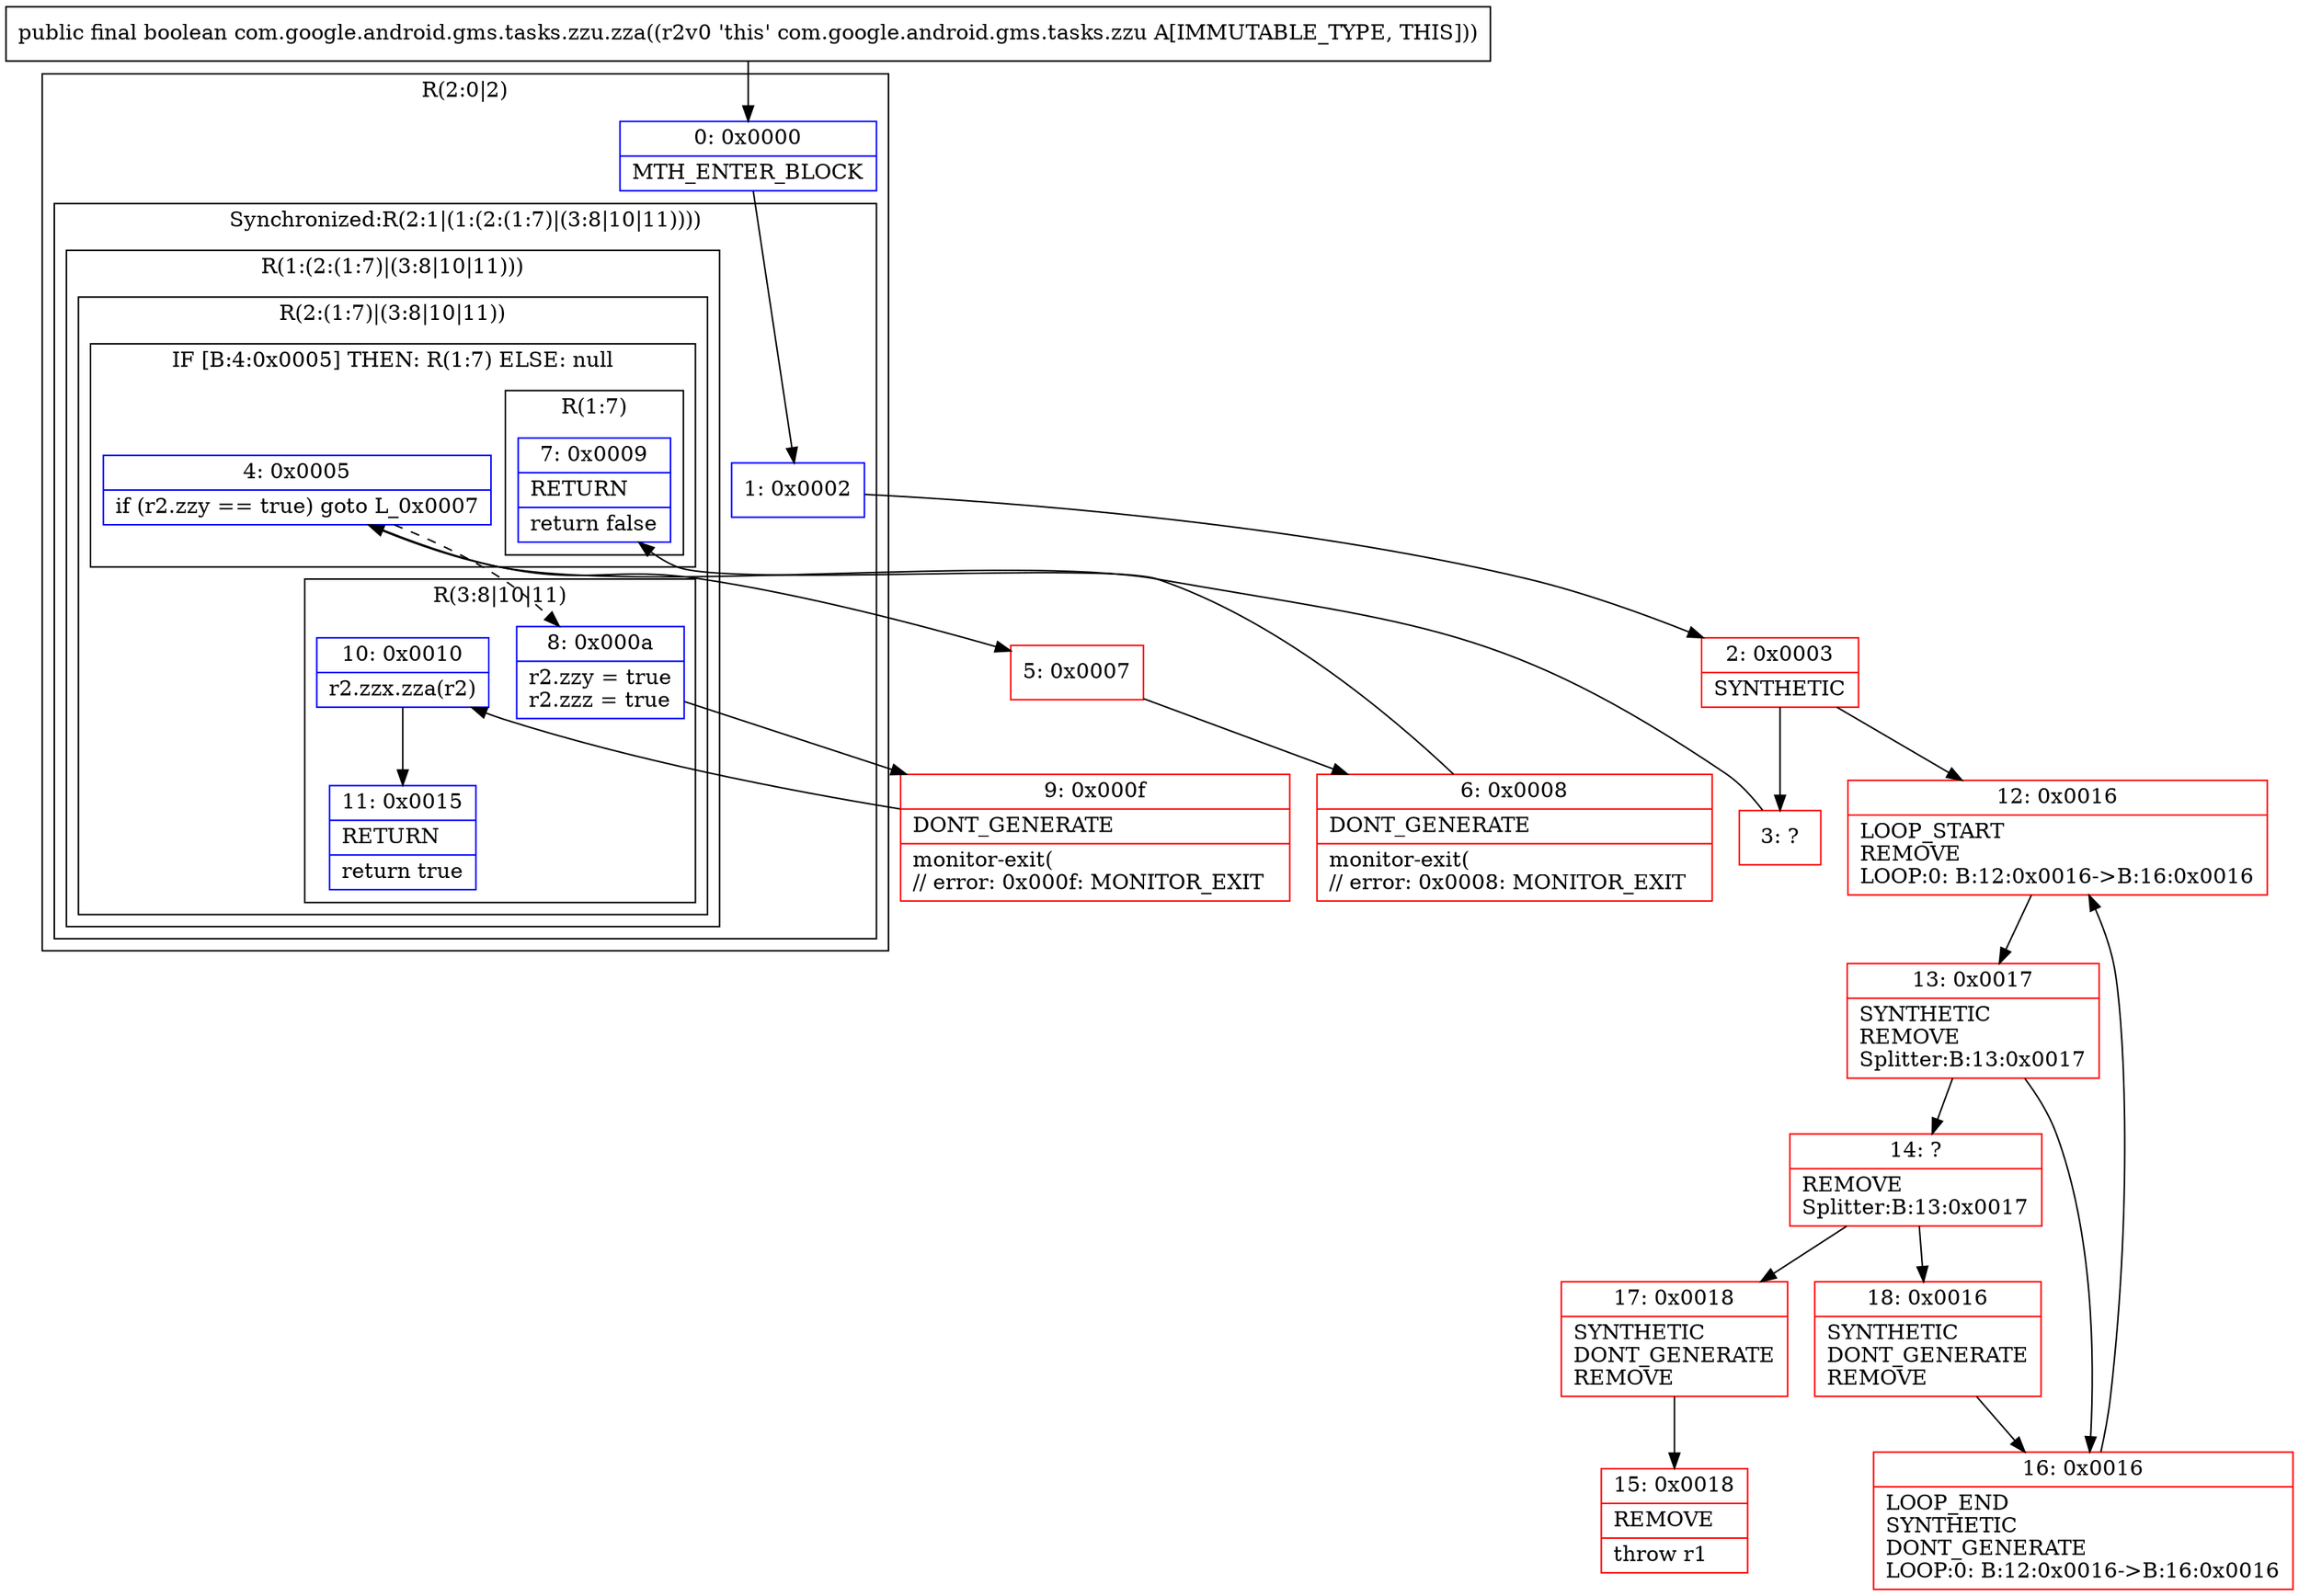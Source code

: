 digraph "CFG forcom.google.android.gms.tasks.zzu.zza()Z" {
subgraph cluster_Region_1708283528 {
label = "R(2:0|2)";
node [shape=record,color=blue];
Node_0 [shape=record,label="{0\:\ 0x0000|MTH_ENTER_BLOCK\l}"];
subgraph cluster_SynchronizedRegion_307602617 {
label = "Synchronized:R(2:1|(1:(2:(1:7)|(3:8|10|11))))";
node [shape=record,color=blue];
Node_1 [shape=record,label="{1\:\ 0x0002}"];
subgraph cluster_Region_564637297 {
label = "R(1:(2:(1:7)|(3:8|10|11)))";
node [shape=record,color=blue];
subgraph cluster_Region_65940446 {
label = "R(2:(1:7)|(3:8|10|11))";
node [shape=record,color=blue];
subgraph cluster_IfRegion_1954503485 {
label = "IF [B:4:0x0005] THEN: R(1:7) ELSE: null";
node [shape=record,color=blue];
Node_4 [shape=record,label="{4\:\ 0x0005|if (r2.zzy == true) goto L_0x0007\l}"];
subgraph cluster_Region_1269848423 {
label = "R(1:7)";
node [shape=record,color=blue];
Node_7 [shape=record,label="{7\:\ 0x0009|RETURN\l|return false\l}"];
}
}
subgraph cluster_Region_1467523654 {
label = "R(3:8|10|11)";
node [shape=record,color=blue];
Node_8 [shape=record,label="{8\:\ 0x000a|r2.zzy = true\lr2.zzz = true\l}"];
Node_10 [shape=record,label="{10\:\ 0x0010|r2.zzx.zza(r2)\l}"];
Node_11 [shape=record,label="{11\:\ 0x0015|RETURN\l|return true\l}"];
}
}
}
}
}
Node_2 [shape=record,color=red,label="{2\:\ 0x0003|SYNTHETIC\l}"];
Node_3 [shape=record,color=red,label="{3\:\ ?}"];
Node_5 [shape=record,color=red,label="{5\:\ 0x0007}"];
Node_6 [shape=record,color=red,label="{6\:\ 0x0008|DONT_GENERATE\l|monitor\-exit(\l\/\/ error: 0x0008: MONITOR_EXIT  \l}"];
Node_9 [shape=record,color=red,label="{9\:\ 0x000f|DONT_GENERATE\l|monitor\-exit(\l\/\/ error: 0x000f: MONITOR_EXIT  \l}"];
Node_12 [shape=record,color=red,label="{12\:\ 0x0016|LOOP_START\lREMOVE\lLOOP:0: B:12:0x0016\-\>B:16:0x0016\l}"];
Node_13 [shape=record,color=red,label="{13\:\ 0x0017|SYNTHETIC\lREMOVE\lSplitter:B:13:0x0017\l}"];
Node_14 [shape=record,color=red,label="{14\:\ ?|REMOVE\lSplitter:B:13:0x0017\l}"];
Node_15 [shape=record,color=red,label="{15\:\ 0x0018|REMOVE\l|throw r1\l}"];
Node_16 [shape=record,color=red,label="{16\:\ 0x0016|LOOP_END\lSYNTHETIC\lDONT_GENERATE\lLOOP:0: B:12:0x0016\-\>B:16:0x0016\l}"];
Node_17 [shape=record,color=red,label="{17\:\ 0x0018|SYNTHETIC\lDONT_GENERATE\lREMOVE\l}"];
Node_18 [shape=record,color=red,label="{18\:\ 0x0016|SYNTHETIC\lDONT_GENERATE\lREMOVE\l}"];
MethodNode[shape=record,label="{public final boolean com.google.android.gms.tasks.zzu.zza((r2v0 'this' com.google.android.gms.tasks.zzu A[IMMUTABLE_TYPE, THIS])) }"];
MethodNode -> Node_0;
Node_0 -> Node_1;
Node_1 -> Node_2;
Node_4 -> Node_5;
Node_4 -> Node_8[style=dashed];
Node_8 -> Node_9;
Node_10 -> Node_11;
Node_2 -> Node_3;
Node_2 -> Node_12;
Node_3 -> Node_4;
Node_5 -> Node_6;
Node_6 -> Node_7;
Node_9 -> Node_10;
Node_12 -> Node_13;
Node_13 -> Node_14;
Node_13 -> Node_16;
Node_14 -> Node_17;
Node_14 -> Node_18;
Node_16 -> Node_12;
Node_17 -> Node_15;
Node_18 -> Node_16;
}

